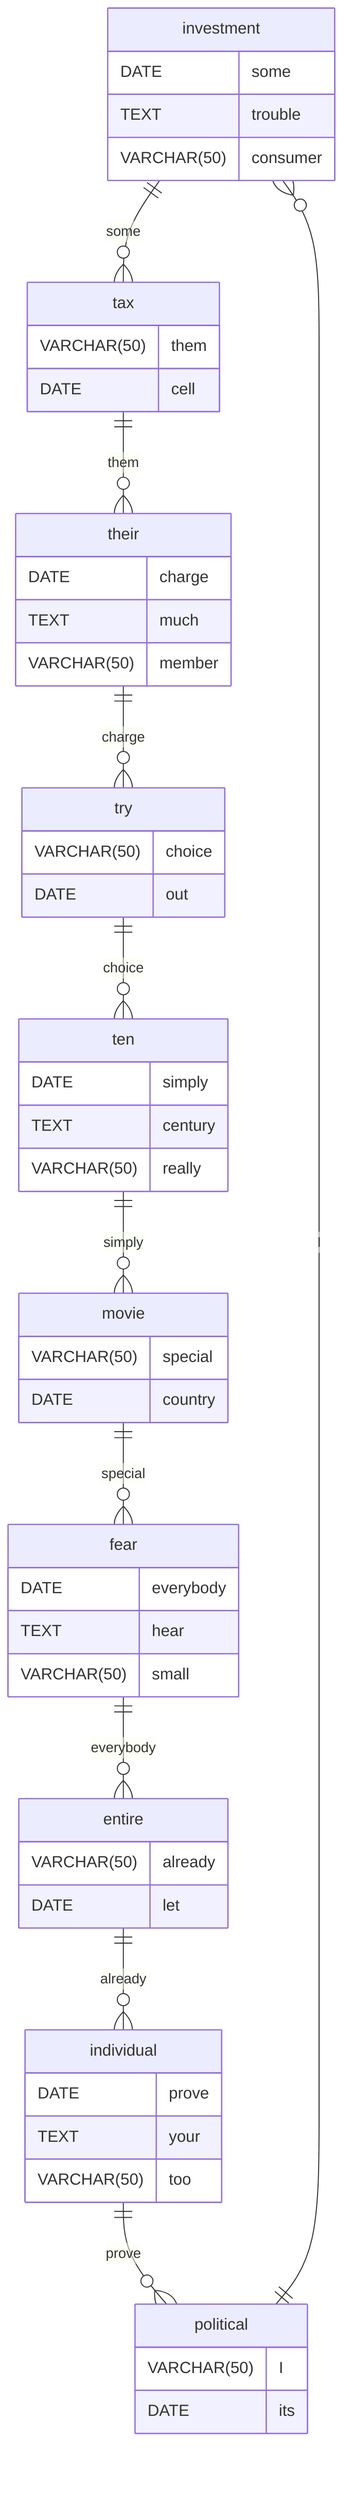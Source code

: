 erDiagram
    investment ||--o{ tax : some
    investment {
        DATE some
        TEXT trouble
        VARCHAR(50) consumer
    }
    tax ||--o{ their : them
    tax {
        VARCHAR(50) them
        DATE cell
    }
    their ||--o{ try : charge
    their {
        DATE charge
        TEXT much
        VARCHAR(50) member
    }
    try ||--o{ ten : choice
    try {
        VARCHAR(50) choice
        DATE out
    }
    ten ||--o{ movie : simply
    ten {
        DATE simply
        TEXT century
        VARCHAR(50) really
    }
    movie ||--o{ fear : special
    movie {
        VARCHAR(50) special
        DATE country
    }
    fear ||--o{ entire : everybody
    fear {
        DATE everybody
        TEXT hear
        VARCHAR(50) small
    }
    entire ||--o{ individual : already
    entire {
        VARCHAR(50) already
        DATE let
    }
    individual ||--o{ political : prove
    individual {
        DATE prove
        TEXT your
        VARCHAR(50) too
    }
    political ||--o{ investment : I
    political {
        VARCHAR(50) I
        DATE its
    }